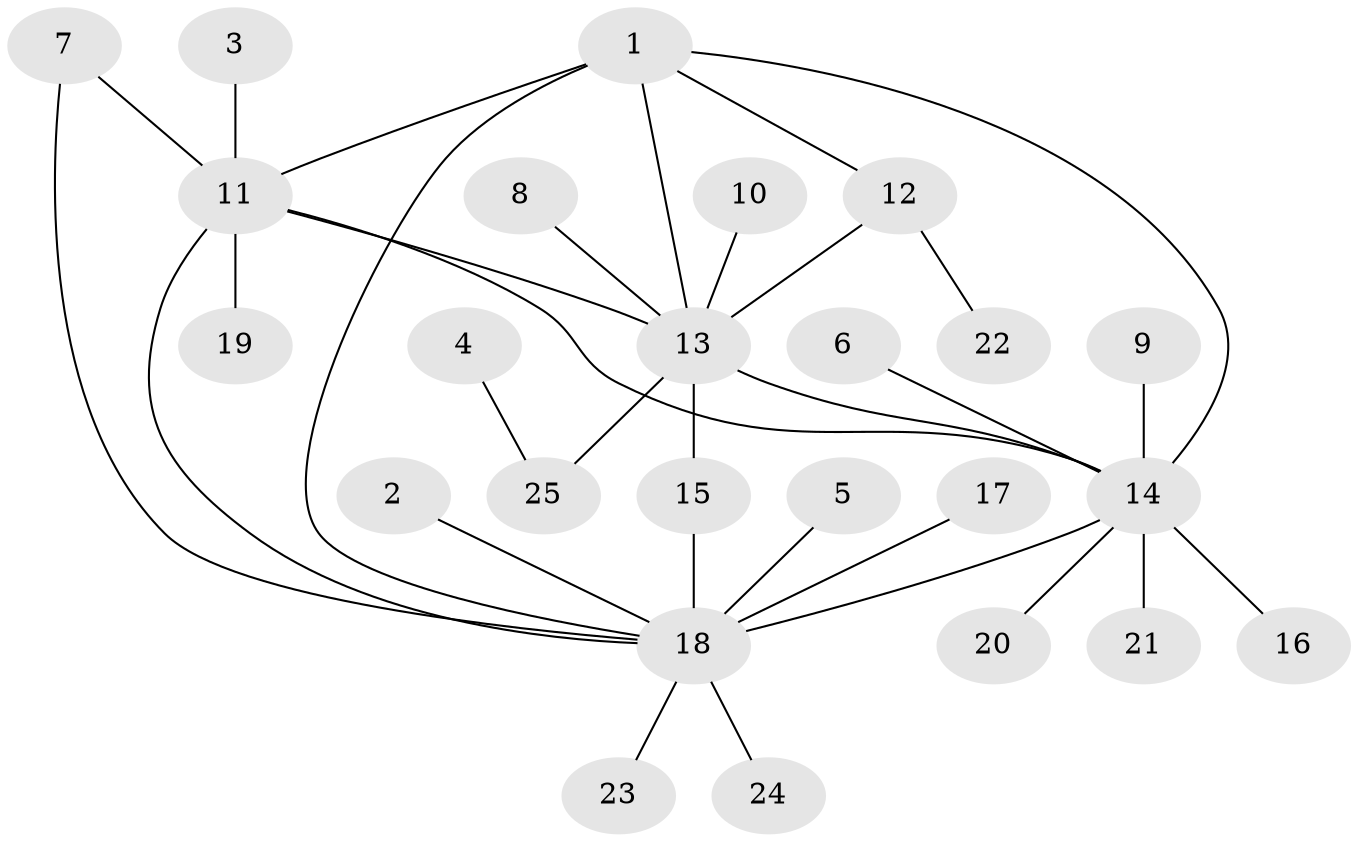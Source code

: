 // original degree distribution, {3: 0.08163265306122448, 9: 0.04081632653061224, 7: 0.02040816326530612, 5: 0.061224489795918366, 4: 0.04081632653061224, 10: 0.02040816326530612, 1: 0.5714285714285714, 2: 0.16326530612244897}
// Generated by graph-tools (version 1.1) at 2025/50/03/09/25 03:50:38]
// undirected, 25 vertices, 32 edges
graph export_dot {
graph [start="1"]
  node [color=gray90,style=filled];
  1;
  2;
  3;
  4;
  5;
  6;
  7;
  8;
  9;
  10;
  11;
  12;
  13;
  14;
  15;
  16;
  17;
  18;
  19;
  20;
  21;
  22;
  23;
  24;
  25;
  1 -- 11 [weight=1.0];
  1 -- 12 [weight=1.0];
  1 -- 13 [weight=1.0];
  1 -- 14 [weight=1.0];
  1 -- 18 [weight=1.0];
  2 -- 18 [weight=1.0];
  3 -- 11 [weight=1.0];
  4 -- 25 [weight=1.0];
  5 -- 18 [weight=1.0];
  6 -- 14 [weight=1.0];
  7 -- 11 [weight=1.0];
  7 -- 18 [weight=1.0];
  8 -- 13 [weight=1.0];
  9 -- 14 [weight=1.0];
  10 -- 13 [weight=1.0];
  11 -- 13 [weight=1.0];
  11 -- 14 [weight=1.0];
  11 -- 18 [weight=1.0];
  11 -- 19 [weight=1.0];
  12 -- 13 [weight=1.0];
  12 -- 22 [weight=1.0];
  13 -- 14 [weight=1.0];
  13 -- 15 [weight=1.0];
  13 -- 25 [weight=1.0];
  14 -- 16 [weight=1.0];
  14 -- 18 [weight=2.0];
  14 -- 20 [weight=1.0];
  14 -- 21 [weight=1.0];
  15 -- 18 [weight=1.0];
  17 -- 18 [weight=1.0];
  18 -- 23 [weight=1.0];
  18 -- 24 [weight=1.0];
}
